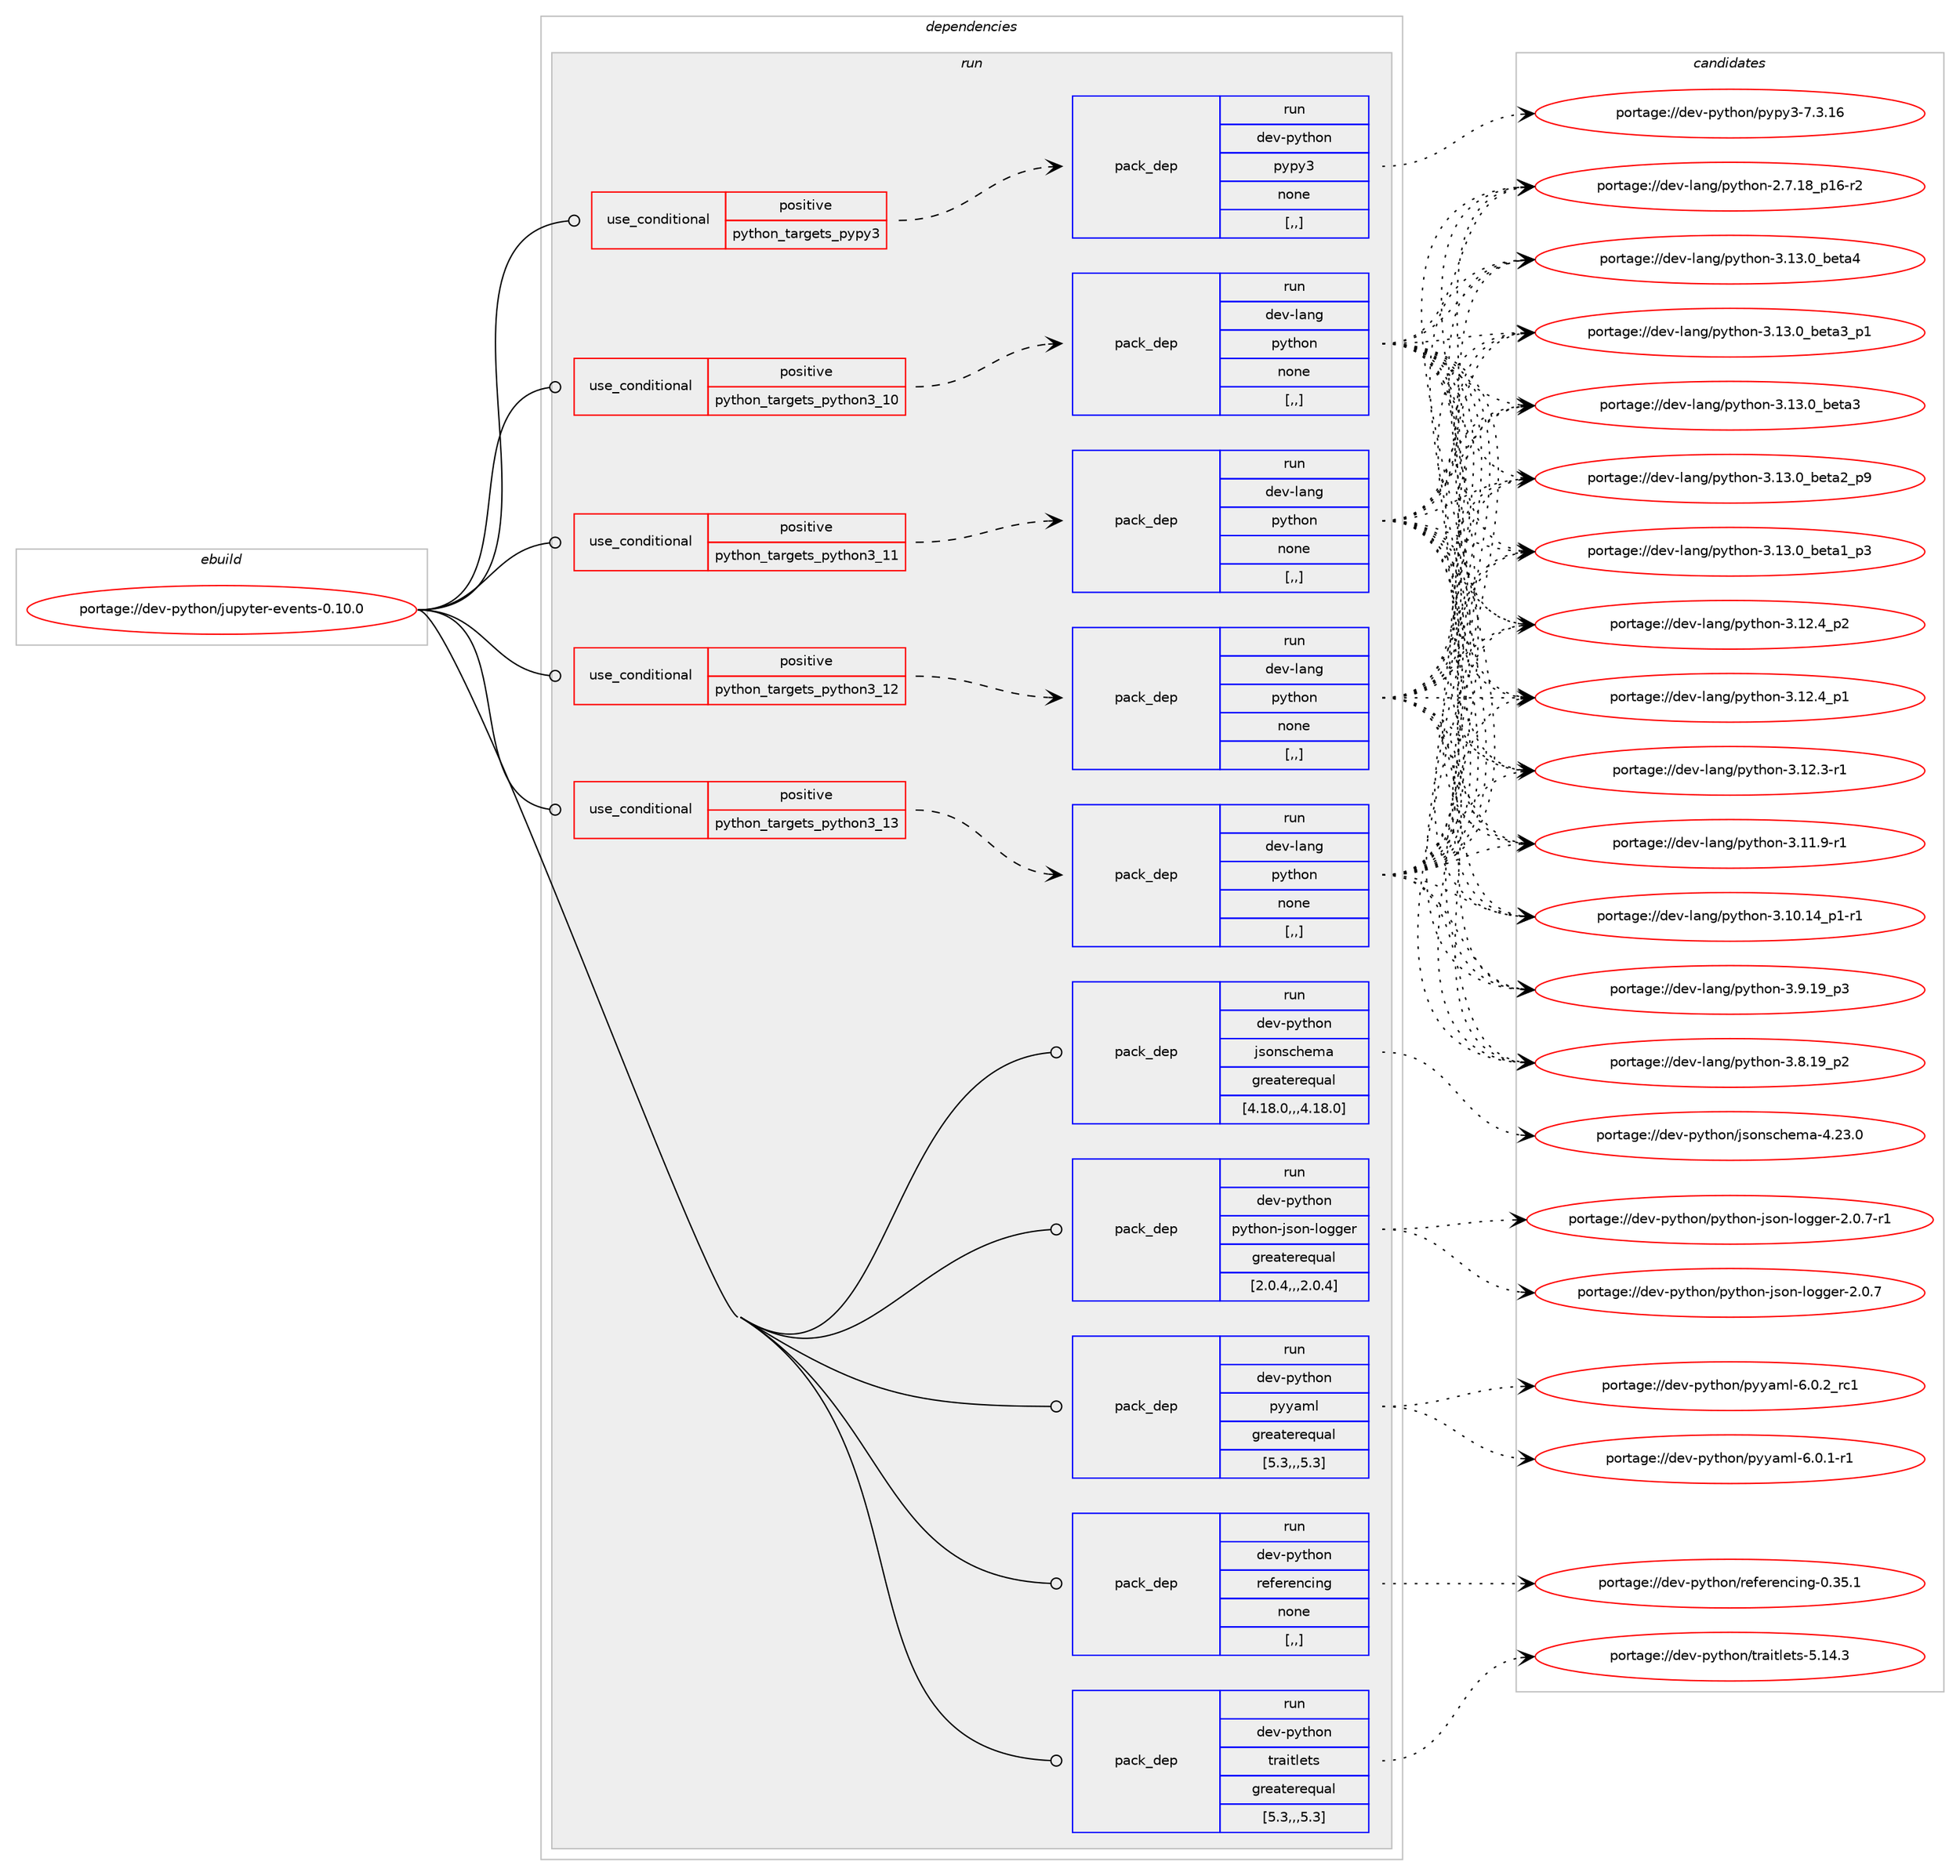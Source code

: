 digraph prolog {

# *************
# Graph options
# *************

newrank=true;
concentrate=true;
compound=true;
graph [rankdir=LR,fontname=Helvetica,fontsize=10,ranksep=1.5];#, ranksep=2.5, nodesep=0.2];
edge  [arrowhead=vee];
node  [fontname=Helvetica,fontsize=10];

# **********
# The ebuild
# **********

subgraph cluster_leftcol {
color=gray;
label=<<i>ebuild</i>>;
id [label="portage://dev-python/jupyter-events-0.10.0", color=red, width=4, href="../dev-python/jupyter-events-0.10.0.svg"];
}

# ****************
# The dependencies
# ****************

subgraph cluster_midcol {
color=gray;
label=<<i>dependencies</i>>;
subgraph cluster_compile {
fillcolor="#eeeeee";
style=filled;
label=<<i>compile</i>>;
}
subgraph cluster_compileandrun {
fillcolor="#eeeeee";
style=filled;
label=<<i>compile and run</i>>;
}
subgraph cluster_run {
fillcolor="#eeeeee";
style=filled;
label=<<i>run</i>>;
subgraph cond34100 {
dependency149605 [label=<<TABLE BORDER="0" CELLBORDER="1" CELLSPACING="0" CELLPADDING="4"><TR><TD ROWSPAN="3" CELLPADDING="10">use_conditional</TD></TR><TR><TD>positive</TD></TR><TR><TD>python_targets_pypy3</TD></TR></TABLE>>, shape=none, color=red];
subgraph pack114255 {
dependency149606 [label=<<TABLE BORDER="0" CELLBORDER="1" CELLSPACING="0" CELLPADDING="4" WIDTH="220"><TR><TD ROWSPAN="6" CELLPADDING="30">pack_dep</TD></TR><TR><TD WIDTH="110">run</TD></TR><TR><TD>dev-python</TD></TR><TR><TD>pypy3</TD></TR><TR><TD>none</TD></TR><TR><TD>[,,]</TD></TR></TABLE>>, shape=none, color=blue];
}
dependency149605:e -> dependency149606:w [weight=20,style="dashed",arrowhead="vee"];
}
id:e -> dependency149605:w [weight=20,style="solid",arrowhead="odot"];
subgraph cond34101 {
dependency149607 [label=<<TABLE BORDER="0" CELLBORDER="1" CELLSPACING="0" CELLPADDING="4"><TR><TD ROWSPAN="3" CELLPADDING="10">use_conditional</TD></TR><TR><TD>positive</TD></TR><TR><TD>python_targets_python3_10</TD></TR></TABLE>>, shape=none, color=red];
subgraph pack114256 {
dependency149608 [label=<<TABLE BORDER="0" CELLBORDER="1" CELLSPACING="0" CELLPADDING="4" WIDTH="220"><TR><TD ROWSPAN="6" CELLPADDING="30">pack_dep</TD></TR><TR><TD WIDTH="110">run</TD></TR><TR><TD>dev-lang</TD></TR><TR><TD>python</TD></TR><TR><TD>none</TD></TR><TR><TD>[,,]</TD></TR></TABLE>>, shape=none, color=blue];
}
dependency149607:e -> dependency149608:w [weight=20,style="dashed",arrowhead="vee"];
}
id:e -> dependency149607:w [weight=20,style="solid",arrowhead="odot"];
subgraph cond34102 {
dependency149609 [label=<<TABLE BORDER="0" CELLBORDER="1" CELLSPACING="0" CELLPADDING="4"><TR><TD ROWSPAN="3" CELLPADDING="10">use_conditional</TD></TR><TR><TD>positive</TD></TR><TR><TD>python_targets_python3_11</TD></TR></TABLE>>, shape=none, color=red];
subgraph pack114257 {
dependency149610 [label=<<TABLE BORDER="0" CELLBORDER="1" CELLSPACING="0" CELLPADDING="4" WIDTH="220"><TR><TD ROWSPAN="6" CELLPADDING="30">pack_dep</TD></TR><TR><TD WIDTH="110">run</TD></TR><TR><TD>dev-lang</TD></TR><TR><TD>python</TD></TR><TR><TD>none</TD></TR><TR><TD>[,,]</TD></TR></TABLE>>, shape=none, color=blue];
}
dependency149609:e -> dependency149610:w [weight=20,style="dashed",arrowhead="vee"];
}
id:e -> dependency149609:w [weight=20,style="solid",arrowhead="odot"];
subgraph cond34103 {
dependency149611 [label=<<TABLE BORDER="0" CELLBORDER="1" CELLSPACING="0" CELLPADDING="4"><TR><TD ROWSPAN="3" CELLPADDING="10">use_conditional</TD></TR><TR><TD>positive</TD></TR><TR><TD>python_targets_python3_12</TD></TR></TABLE>>, shape=none, color=red];
subgraph pack114258 {
dependency149612 [label=<<TABLE BORDER="0" CELLBORDER="1" CELLSPACING="0" CELLPADDING="4" WIDTH="220"><TR><TD ROWSPAN="6" CELLPADDING="30">pack_dep</TD></TR><TR><TD WIDTH="110">run</TD></TR><TR><TD>dev-lang</TD></TR><TR><TD>python</TD></TR><TR><TD>none</TD></TR><TR><TD>[,,]</TD></TR></TABLE>>, shape=none, color=blue];
}
dependency149611:e -> dependency149612:w [weight=20,style="dashed",arrowhead="vee"];
}
id:e -> dependency149611:w [weight=20,style="solid",arrowhead="odot"];
subgraph cond34104 {
dependency149613 [label=<<TABLE BORDER="0" CELLBORDER="1" CELLSPACING="0" CELLPADDING="4"><TR><TD ROWSPAN="3" CELLPADDING="10">use_conditional</TD></TR><TR><TD>positive</TD></TR><TR><TD>python_targets_python3_13</TD></TR></TABLE>>, shape=none, color=red];
subgraph pack114259 {
dependency149614 [label=<<TABLE BORDER="0" CELLBORDER="1" CELLSPACING="0" CELLPADDING="4" WIDTH="220"><TR><TD ROWSPAN="6" CELLPADDING="30">pack_dep</TD></TR><TR><TD WIDTH="110">run</TD></TR><TR><TD>dev-lang</TD></TR><TR><TD>python</TD></TR><TR><TD>none</TD></TR><TR><TD>[,,]</TD></TR></TABLE>>, shape=none, color=blue];
}
dependency149613:e -> dependency149614:w [weight=20,style="dashed",arrowhead="vee"];
}
id:e -> dependency149613:w [weight=20,style="solid",arrowhead="odot"];
subgraph pack114260 {
dependency149615 [label=<<TABLE BORDER="0" CELLBORDER="1" CELLSPACING="0" CELLPADDING="4" WIDTH="220"><TR><TD ROWSPAN="6" CELLPADDING="30">pack_dep</TD></TR><TR><TD WIDTH="110">run</TD></TR><TR><TD>dev-python</TD></TR><TR><TD>jsonschema</TD></TR><TR><TD>greaterequal</TD></TR><TR><TD>[4.18.0,,,4.18.0]</TD></TR></TABLE>>, shape=none, color=blue];
}
id:e -> dependency149615:w [weight=20,style="solid",arrowhead="odot"];
subgraph pack114261 {
dependency149616 [label=<<TABLE BORDER="0" CELLBORDER="1" CELLSPACING="0" CELLPADDING="4" WIDTH="220"><TR><TD ROWSPAN="6" CELLPADDING="30">pack_dep</TD></TR><TR><TD WIDTH="110">run</TD></TR><TR><TD>dev-python</TD></TR><TR><TD>python-json-logger</TD></TR><TR><TD>greaterequal</TD></TR><TR><TD>[2.0.4,,,2.0.4]</TD></TR></TABLE>>, shape=none, color=blue];
}
id:e -> dependency149616:w [weight=20,style="solid",arrowhead="odot"];
subgraph pack114262 {
dependency149617 [label=<<TABLE BORDER="0" CELLBORDER="1" CELLSPACING="0" CELLPADDING="4" WIDTH="220"><TR><TD ROWSPAN="6" CELLPADDING="30">pack_dep</TD></TR><TR><TD WIDTH="110">run</TD></TR><TR><TD>dev-python</TD></TR><TR><TD>pyyaml</TD></TR><TR><TD>greaterequal</TD></TR><TR><TD>[5.3,,,5.3]</TD></TR></TABLE>>, shape=none, color=blue];
}
id:e -> dependency149617:w [weight=20,style="solid",arrowhead="odot"];
subgraph pack114263 {
dependency149618 [label=<<TABLE BORDER="0" CELLBORDER="1" CELLSPACING="0" CELLPADDING="4" WIDTH="220"><TR><TD ROWSPAN="6" CELLPADDING="30">pack_dep</TD></TR><TR><TD WIDTH="110">run</TD></TR><TR><TD>dev-python</TD></TR><TR><TD>referencing</TD></TR><TR><TD>none</TD></TR><TR><TD>[,,]</TD></TR></TABLE>>, shape=none, color=blue];
}
id:e -> dependency149618:w [weight=20,style="solid",arrowhead="odot"];
subgraph pack114264 {
dependency149619 [label=<<TABLE BORDER="0" CELLBORDER="1" CELLSPACING="0" CELLPADDING="4" WIDTH="220"><TR><TD ROWSPAN="6" CELLPADDING="30">pack_dep</TD></TR><TR><TD WIDTH="110">run</TD></TR><TR><TD>dev-python</TD></TR><TR><TD>traitlets</TD></TR><TR><TD>greaterequal</TD></TR><TR><TD>[5.3,,,5.3]</TD></TR></TABLE>>, shape=none, color=blue];
}
id:e -> dependency149619:w [weight=20,style="solid",arrowhead="odot"];
}
}

# **************
# The candidates
# **************

subgraph cluster_choices {
rank=same;
color=gray;
label=<<i>candidates</i>>;

subgraph choice114255 {
color=black;
nodesep=1;
choice10010111845112121116104111110471121211121215145554651464954 [label="portage://dev-python/pypy3-7.3.16", color=red, width=4,href="../dev-python/pypy3-7.3.16.svg"];
dependency149606:e -> choice10010111845112121116104111110471121211121215145554651464954:w [style=dotted,weight="100"];
}
subgraph choice114256 {
color=black;
nodesep=1;
choice1001011184510897110103471121211161041111104551464951464895981011169752 [label="portage://dev-lang/python-3.13.0_beta4", color=red, width=4,href="../dev-lang/python-3.13.0_beta4.svg"];
choice10010111845108971101034711212111610411111045514649514648959810111697519511249 [label="portage://dev-lang/python-3.13.0_beta3_p1", color=red, width=4,href="../dev-lang/python-3.13.0_beta3_p1.svg"];
choice1001011184510897110103471121211161041111104551464951464895981011169751 [label="portage://dev-lang/python-3.13.0_beta3", color=red, width=4,href="../dev-lang/python-3.13.0_beta3.svg"];
choice10010111845108971101034711212111610411111045514649514648959810111697509511257 [label="portage://dev-lang/python-3.13.0_beta2_p9", color=red, width=4,href="../dev-lang/python-3.13.0_beta2_p9.svg"];
choice10010111845108971101034711212111610411111045514649514648959810111697499511251 [label="portage://dev-lang/python-3.13.0_beta1_p3", color=red, width=4,href="../dev-lang/python-3.13.0_beta1_p3.svg"];
choice100101118451089711010347112121116104111110455146495046529511250 [label="portage://dev-lang/python-3.12.4_p2", color=red, width=4,href="../dev-lang/python-3.12.4_p2.svg"];
choice100101118451089711010347112121116104111110455146495046529511249 [label="portage://dev-lang/python-3.12.4_p1", color=red, width=4,href="../dev-lang/python-3.12.4_p1.svg"];
choice100101118451089711010347112121116104111110455146495046514511449 [label="portage://dev-lang/python-3.12.3-r1", color=red, width=4,href="../dev-lang/python-3.12.3-r1.svg"];
choice100101118451089711010347112121116104111110455146494946574511449 [label="portage://dev-lang/python-3.11.9-r1", color=red, width=4,href="../dev-lang/python-3.11.9-r1.svg"];
choice100101118451089711010347112121116104111110455146494846495295112494511449 [label="portage://dev-lang/python-3.10.14_p1-r1", color=red, width=4,href="../dev-lang/python-3.10.14_p1-r1.svg"];
choice100101118451089711010347112121116104111110455146574649579511251 [label="portage://dev-lang/python-3.9.19_p3", color=red, width=4,href="../dev-lang/python-3.9.19_p3.svg"];
choice100101118451089711010347112121116104111110455146564649579511250 [label="portage://dev-lang/python-3.8.19_p2", color=red, width=4,href="../dev-lang/python-3.8.19_p2.svg"];
choice100101118451089711010347112121116104111110455046554649569511249544511450 [label="portage://dev-lang/python-2.7.18_p16-r2", color=red, width=4,href="../dev-lang/python-2.7.18_p16-r2.svg"];
dependency149608:e -> choice1001011184510897110103471121211161041111104551464951464895981011169752:w [style=dotted,weight="100"];
dependency149608:e -> choice10010111845108971101034711212111610411111045514649514648959810111697519511249:w [style=dotted,weight="100"];
dependency149608:e -> choice1001011184510897110103471121211161041111104551464951464895981011169751:w [style=dotted,weight="100"];
dependency149608:e -> choice10010111845108971101034711212111610411111045514649514648959810111697509511257:w [style=dotted,weight="100"];
dependency149608:e -> choice10010111845108971101034711212111610411111045514649514648959810111697499511251:w [style=dotted,weight="100"];
dependency149608:e -> choice100101118451089711010347112121116104111110455146495046529511250:w [style=dotted,weight="100"];
dependency149608:e -> choice100101118451089711010347112121116104111110455146495046529511249:w [style=dotted,weight="100"];
dependency149608:e -> choice100101118451089711010347112121116104111110455146495046514511449:w [style=dotted,weight="100"];
dependency149608:e -> choice100101118451089711010347112121116104111110455146494946574511449:w [style=dotted,weight="100"];
dependency149608:e -> choice100101118451089711010347112121116104111110455146494846495295112494511449:w [style=dotted,weight="100"];
dependency149608:e -> choice100101118451089711010347112121116104111110455146574649579511251:w [style=dotted,weight="100"];
dependency149608:e -> choice100101118451089711010347112121116104111110455146564649579511250:w [style=dotted,weight="100"];
dependency149608:e -> choice100101118451089711010347112121116104111110455046554649569511249544511450:w [style=dotted,weight="100"];
}
subgraph choice114257 {
color=black;
nodesep=1;
choice1001011184510897110103471121211161041111104551464951464895981011169752 [label="portage://dev-lang/python-3.13.0_beta4", color=red, width=4,href="../dev-lang/python-3.13.0_beta4.svg"];
choice10010111845108971101034711212111610411111045514649514648959810111697519511249 [label="portage://dev-lang/python-3.13.0_beta3_p1", color=red, width=4,href="../dev-lang/python-3.13.0_beta3_p1.svg"];
choice1001011184510897110103471121211161041111104551464951464895981011169751 [label="portage://dev-lang/python-3.13.0_beta3", color=red, width=4,href="../dev-lang/python-3.13.0_beta3.svg"];
choice10010111845108971101034711212111610411111045514649514648959810111697509511257 [label="portage://dev-lang/python-3.13.0_beta2_p9", color=red, width=4,href="../dev-lang/python-3.13.0_beta2_p9.svg"];
choice10010111845108971101034711212111610411111045514649514648959810111697499511251 [label="portage://dev-lang/python-3.13.0_beta1_p3", color=red, width=4,href="../dev-lang/python-3.13.0_beta1_p3.svg"];
choice100101118451089711010347112121116104111110455146495046529511250 [label="portage://dev-lang/python-3.12.4_p2", color=red, width=4,href="../dev-lang/python-3.12.4_p2.svg"];
choice100101118451089711010347112121116104111110455146495046529511249 [label="portage://dev-lang/python-3.12.4_p1", color=red, width=4,href="../dev-lang/python-3.12.4_p1.svg"];
choice100101118451089711010347112121116104111110455146495046514511449 [label="portage://dev-lang/python-3.12.3-r1", color=red, width=4,href="../dev-lang/python-3.12.3-r1.svg"];
choice100101118451089711010347112121116104111110455146494946574511449 [label="portage://dev-lang/python-3.11.9-r1", color=red, width=4,href="../dev-lang/python-3.11.9-r1.svg"];
choice100101118451089711010347112121116104111110455146494846495295112494511449 [label="portage://dev-lang/python-3.10.14_p1-r1", color=red, width=4,href="../dev-lang/python-3.10.14_p1-r1.svg"];
choice100101118451089711010347112121116104111110455146574649579511251 [label="portage://dev-lang/python-3.9.19_p3", color=red, width=4,href="../dev-lang/python-3.9.19_p3.svg"];
choice100101118451089711010347112121116104111110455146564649579511250 [label="portage://dev-lang/python-3.8.19_p2", color=red, width=4,href="../dev-lang/python-3.8.19_p2.svg"];
choice100101118451089711010347112121116104111110455046554649569511249544511450 [label="portage://dev-lang/python-2.7.18_p16-r2", color=red, width=4,href="../dev-lang/python-2.7.18_p16-r2.svg"];
dependency149610:e -> choice1001011184510897110103471121211161041111104551464951464895981011169752:w [style=dotted,weight="100"];
dependency149610:e -> choice10010111845108971101034711212111610411111045514649514648959810111697519511249:w [style=dotted,weight="100"];
dependency149610:e -> choice1001011184510897110103471121211161041111104551464951464895981011169751:w [style=dotted,weight="100"];
dependency149610:e -> choice10010111845108971101034711212111610411111045514649514648959810111697509511257:w [style=dotted,weight="100"];
dependency149610:e -> choice10010111845108971101034711212111610411111045514649514648959810111697499511251:w [style=dotted,weight="100"];
dependency149610:e -> choice100101118451089711010347112121116104111110455146495046529511250:w [style=dotted,weight="100"];
dependency149610:e -> choice100101118451089711010347112121116104111110455146495046529511249:w [style=dotted,weight="100"];
dependency149610:e -> choice100101118451089711010347112121116104111110455146495046514511449:w [style=dotted,weight="100"];
dependency149610:e -> choice100101118451089711010347112121116104111110455146494946574511449:w [style=dotted,weight="100"];
dependency149610:e -> choice100101118451089711010347112121116104111110455146494846495295112494511449:w [style=dotted,weight="100"];
dependency149610:e -> choice100101118451089711010347112121116104111110455146574649579511251:w [style=dotted,weight="100"];
dependency149610:e -> choice100101118451089711010347112121116104111110455146564649579511250:w [style=dotted,weight="100"];
dependency149610:e -> choice100101118451089711010347112121116104111110455046554649569511249544511450:w [style=dotted,weight="100"];
}
subgraph choice114258 {
color=black;
nodesep=1;
choice1001011184510897110103471121211161041111104551464951464895981011169752 [label="portage://dev-lang/python-3.13.0_beta4", color=red, width=4,href="../dev-lang/python-3.13.0_beta4.svg"];
choice10010111845108971101034711212111610411111045514649514648959810111697519511249 [label="portage://dev-lang/python-3.13.0_beta3_p1", color=red, width=4,href="../dev-lang/python-3.13.0_beta3_p1.svg"];
choice1001011184510897110103471121211161041111104551464951464895981011169751 [label="portage://dev-lang/python-3.13.0_beta3", color=red, width=4,href="../dev-lang/python-3.13.0_beta3.svg"];
choice10010111845108971101034711212111610411111045514649514648959810111697509511257 [label="portage://dev-lang/python-3.13.0_beta2_p9", color=red, width=4,href="../dev-lang/python-3.13.0_beta2_p9.svg"];
choice10010111845108971101034711212111610411111045514649514648959810111697499511251 [label="portage://dev-lang/python-3.13.0_beta1_p3", color=red, width=4,href="../dev-lang/python-3.13.0_beta1_p3.svg"];
choice100101118451089711010347112121116104111110455146495046529511250 [label="portage://dev-lang/python-3.12.4_p2", color=red, width=4,href="../dev-lang/python-3.12.4_p2.svg"];
choice100101118451089711010347112121116104111110455146495046529511249 [label="portage://dev-lang/python-3.12.4_p1", color=red, width=4,href="../dev-lang/python-3.12.4_p1.svg"];
choice100101118451089711010347112121116104111110455146495046514511449 [label="portage://dev-lang/python-3.12.3-r1", color=red, width=4,href="../dev-lang/python-3.12.3-r1.svg"];
choice100101118451089711010347112121116104111110455146494946574511449 [label="portage://dev-lang/python-3.11.9-r1", color=red, width=4,href="../dev-lang/python-3.11.9-r1.svg"];
choice100101118451089711010347112121116104111110455146494846495295112494511449 [label="portage://dev-lang/python-3.10.14_p1-r1", color=red, width=4,href="../dev-lang/python-3.10.14_p1-r1.svg"];
choice100101118451089711010347112121116104111110455146574649579511251 [label="portage://dev-lang/python-3.9.19_p3", color=red, width=4,href="../dev-lang/python-3.9.19_p3.svg"];
choice100101118451089711010347112121116104111110455146564649579511250 [label="portage://dev-lang/python-3.8.19_p2", color=red, width=4,href="../dev-lang/python-3.8.19_p2.svg"];
choice100101118451089711010347112121116104111110455046554649569511249544511450 [label="portage://dev-lang/python-2.7.18_p16-r2", color=red, width=4,href="../dev-lang/python-2.7.18_p16-r2.svg"];
dependency149612:e -> choice1001011184510897110103471121211161041111104551464951464895981011169752:w [style=dotted,weight="100"];
dependency149612:e -> choice10010111845108971101034711212111610411111045514649514648959810111697519511249:w [style=dotted,weight="100"];
dependency149612:e -> choice1001011184510897110103471121211161041111104551464951464895981011169751:w [style=dotted,weight="100"];
dependency149612:e -> choice10010111845108971101034711212111610411111045514649514648959810111697509511257:w [style=dotted,weight="100"];
dependency149612:e -> choice10010111845108971101034711212111610411111045514649514648959810111697499511251:w [style=dotted,weight="100"];
dependency149612:e -> choice100101118451089711010347112121116104111110455146495046529511250:w [style=dotted,weight="100"];
dependency149612:e -> choice100101118451089711010347112121116104111110455146495046529511249:w [style=dotted,weight="100"];
dependency149612:e -> choice100101118451089711010347112121116104111110455146495046514511449:w [style=dotted,weight="100"];
dependency149612:e -> choice100101118451089711010347112121116104111110455146494946574511449:w [style=dotted,weight="100"];
dependency149612:e -> choice100101118451089711010347112121116104111110455146494846495295112494511449:w [style=dotted,weight="100"];
dependency149612:e -> choice100101118451089711010347112121116104111110455146574649579511251:w [style=dotted,weight="100"];
dependency149612:e -> choice100101118451089711010347112121116104111110455146564649579511250:w [style=dotted,weight="100"];
dependency149612:e -> choice100101118451089711010347112121116104111110455046554649569511249544511450:w [style=dotted,weight="100"];
}
subgraph choice114259 {
color=black;
nodesep=1;
choice1001011184510897110103471121211161041111104551464951464895981011169752 [label="portage://dev-lang/python-3.13.0_beta4", color=red, width=4,href="../dev-lang/python-3.13.0_beta4.svg"];
choice10010111845108971101034711212111610411111045514649514648959810111697519511249 [label="portage://dev-lang/python-3.13.0_beta3_p1", color=red, width=4,href="../dev-lang/python-3.13.0_beta3_p1.svg"];
choice1001011184510897110103471121211161041111104551464951464895981011169751 [label="portage://dev-lang/python-3.13.0_beta3", color=red, width=4,href="../dev-lang/python-3.13.0_beta3.svg"];
choice10010111845108971101034711212111610411111045514649514648959810111697509511257 [label="portage://dev-lang/python-3.13.0_beta2_p9", color=red, width=4,href="../dev-lang/python-3.13.0_beta2_p9.svg"];
choice10010111845108971101034711212111610411111045514649514648959810111697499511251 [label="portage://dev-lang/python-3.13.0_beta1_p3", color=red, width=4,href="../dev-lang/python-3.13.0_beta1_p3.svg"];
choice100101118451089711010347112121116104111110455146495046529511250 [label="portage://dev-lang/python-3.12.4_p2", color=red, width=4,href="../dev-lang/python-3.12.4_p2.svg"];
choice100101118451089711010347112121116104111110455146495046529511249 [label="portage://dev-lang/python-3.12.4_p1", color=red, width=4,href="../dev-lang/python-3.12.4_p1.svg"];
choice100101118451089711010347112121116104111110455146495046514511449 [label="portage://dev-lang/python-3.12.3-r1", color=red, width=4,href="../dev-lang/python-3.12.3-r1.svg"];
choice100101118451089711010347112121116104111110455146494946574511449 [label="portage://dev-lang/python-3.11.9-r1", color=red, width=4,href="../dev-lang/python-3.11.9-r1.svg"];
choice100101118451089711010347112121116104111110455146494846495295112494511449 [label="portage://dev-lang/python-3.10.14_p1-r1", color=red, width=4,href="../dev-lang/python-3.10.14_p1-r1.svg"];
choice100101118451089711010347112121116104111110455146574649579511251 [label="portage://dev-lang/python-3.9.19_p3", color=red, width=4,href="../dev-lang/python-3.9.19_p3.svg"];
choice100101118451089711010347112121116104111110455146564649579511250 [label="portage://dev-lang/python-3.8.19_p2", color=red, width=4,href="../dev-lang/python-3.8.19_p2.svg"];
choice100101118451089711010347112121116104111110455046554649569511249544511450 [label="portage://dev-lang/python-2.7.18_p16-r2", color=red, width=4,href="../dev-lang/python-2.7.18_p16-r2.svg"];
dependency149614:e -> choice1001011184510897110103471121211161041111104551464951464895981011169752:w [style=dotted,weight="100"];
dependency149614:e -> choice10010111845108971101034711212111610411111045514649514648959810111697519511249:w [style=dotted,weight="100"];
dependency149614:e -> choice1001011184510897110103471121211161041111104551464951464895981011169751:w [style=dotted,weight="100"];
dependency149614:e -> choice10010111845108971101034711212111610411111045514649514648959810111697509511257:w [style=dotted,weight="100"];
dependency149614:e -> choice10010111845108971101034711212111610411111045514649514648959810111697499511251:w [style=dotted,weight="100"];
dependency149614:e -> choice100101118451089711010347112121116104111110455146495046529511250:w [style=dotted,weight="100"];
dependency149614:e -> choice100101118451089711010347112121116104111110455146495046529511249:w [style=dotted,weight="100"];
dependency149614:e -> choice100101118451089711010347112121116104111110455146495046514511449:w [style=dotted,weight="100"];
dependency149614:e -> choice100101118451089711010347112121116104111110455146494946574511449:w [style=dotted,weight="100"];
dependency149614:e -> choice100101118451089711010347112121116104111110455146494846495295112494511449:w [style=dotted,weight="100"];
dependency149614:e -> choice100101118451089711010347112121116104111110455146574649579511251:w [style=dotted,weight="100"];
dependency149614:e -> choice100101118451089711010347112121116104111110455146564649579511250:w [style=dotted,weight="100"];
dependency149614:e -> choice100101118451089711010347112121116104111110455046554649569511249544511450:w [style=dotted,weight="100"];
}
subgraph choice114260 {
color=black;
nodesep=1;
choice1001011184511212111610411111047106115111110115991041011099745524650514648 [label="portage://dev-python/jsonschema-4.23.0", color=red, width=4,href="../dev-python/jsonschema-4.23.0.svg"];
dependency149615:e -> choice1001011184511212111610411111047106115111110115991041011099745524650514648:w [style=dotted,weight="100"];
}
subgraph choice114261 {
color=black;
nodesep=1;
choice100101118451121211161041111104711212111610411111045106115111110451081111031031011144550464846554511449 [label="portage://dev-python/python-json-logger-2.0.7-r1", color=red, width=4,href="../dev-python/python-json-logger-2.0.7-r1.svg"];
choice10010111845112121116104111110471121211161041111104510611511111045108111103103101114455046484655 [label="portage://dev-python/python-json-logger-2.0.7", color=red, width=4,href="../dev-python/python-json-logger-2.0.7.svg"];
dependency149616:e -> choice100101118451121211161041111104711212111610411111045106115111110451081111031031011144550464846554511449:w [style=dotted,weight="100"];
dependency149616:e -> choice10010111845112121116104111110471121211161041111104510611511111045108111103103101114455046484655:w [style=dotted,weight="100"];
}
subgraph choice114262 {
color=black;
nodesep=1;
choice100101118451121211161041111104711212112197109108455446484650951149949 [label="portage://dev-python/pyyaml-6.0.2_rc1", color=red, width=4,href="../dev-python/pyyaml-6.0.2_rc1.svg"];
choice1001011184511212111610411111047112121121971091084554464846494511449 [label="portage://dev-python/pyyaml-6.0.1-r1", color=red, width=4,href="../dev-python/pyyaml-6.0.1-r1.svg"];
dependency149617:e -> choice100101118451121211161041111104711212112197109108455446484650951149949:w [style=dotted,weight="100"];
dependency149617:e -> choice1001011184511212111610411111047112121121971091084554464846494511449:w [style=dotted,weight="100"];
}
subgraph choice114263 {
color=black;
nodesep=1;
choice10010111845112121116104111110471141011021011141011109910511010345484651534649 [label="portage://dev-python/referencing-0.35.1", color=red, width=4,href="../dev-python/referencing-0.35.1.svg"];
dependency149618:e -> choice10010111845112121116104111110471141011021011141011109910511010345484651534649:w [style=dotted,weight="100"];
}
subgraph choice114264 {
color=black;
nodesep=1;
choice10010111845112121116104111110471161149710511610810111611545534649524651 [label="portage://dev-python/traitlets-5.14.3", color=red, width=4,href="../dev-python/traitlets-5.14.3.svg"];
dependency149619:e -> choice10010111845112121116104111110471161149710511610810111611545534649524651:w [style=dotted,weight="100"];
}
}

}
